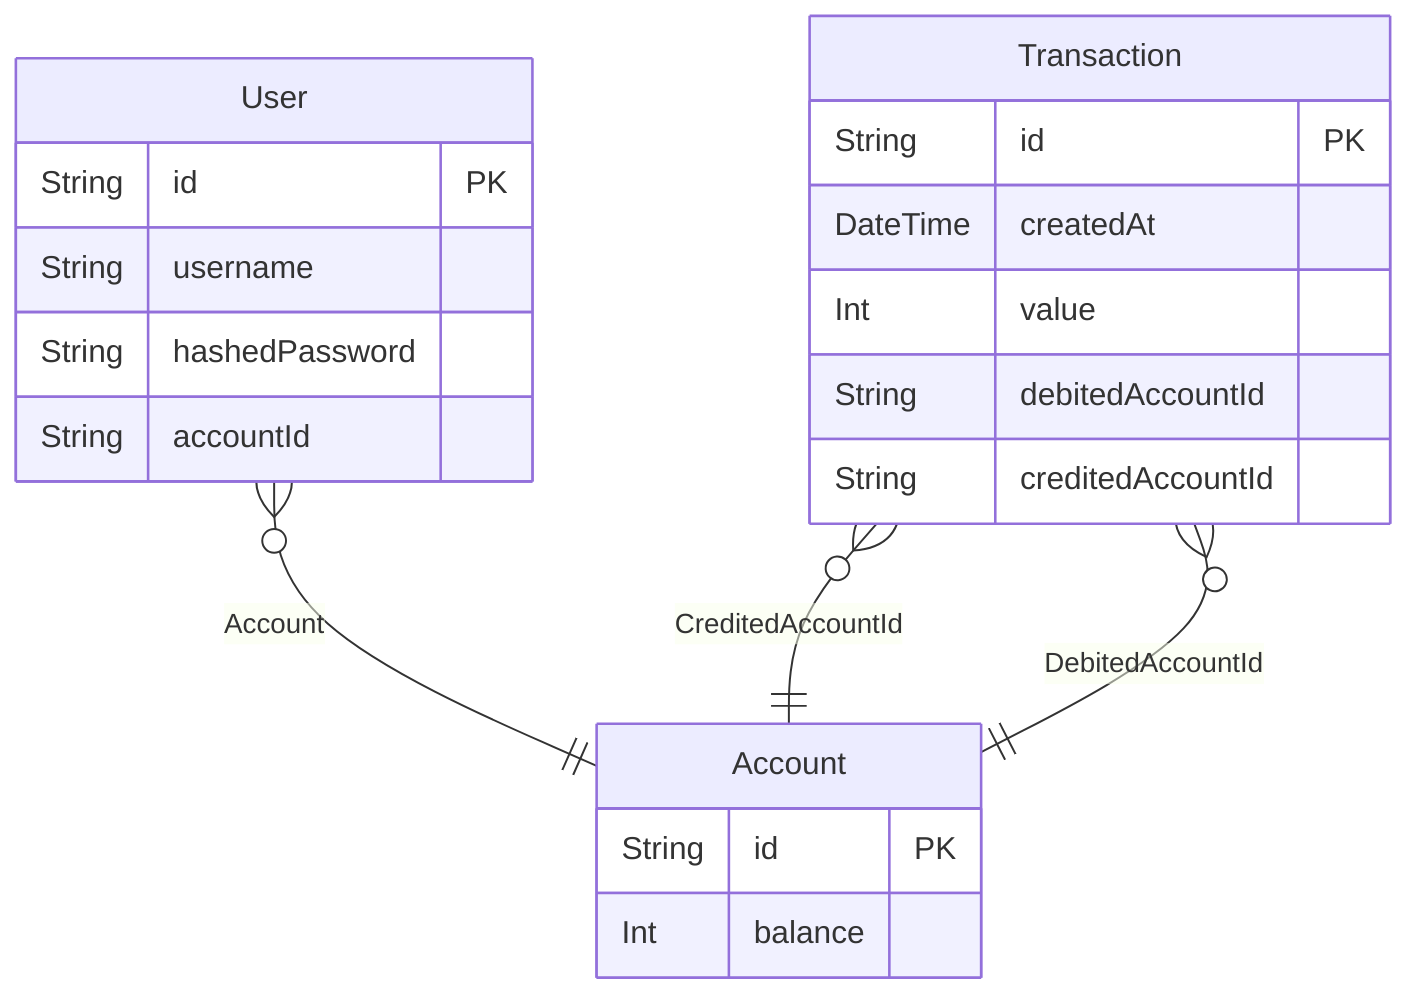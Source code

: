 erDiagram

  User {
    String id PK 
    String username  
    String hashedPassword  
    String accountId  
    }
  

  Account {
    String id PK 
    Int balance  
    }
  

  Transaction {
    String id PK 
    DateTime createdAt  
    Int value  
    String debitedAccountId  
    String creditedAccountId  
    }
  
    User o{--|| Account : "Account"
    Transaction o{--|| Account : "CreditedAccountId"
    Transaction o{--|| Account : "DebitedAccountId"